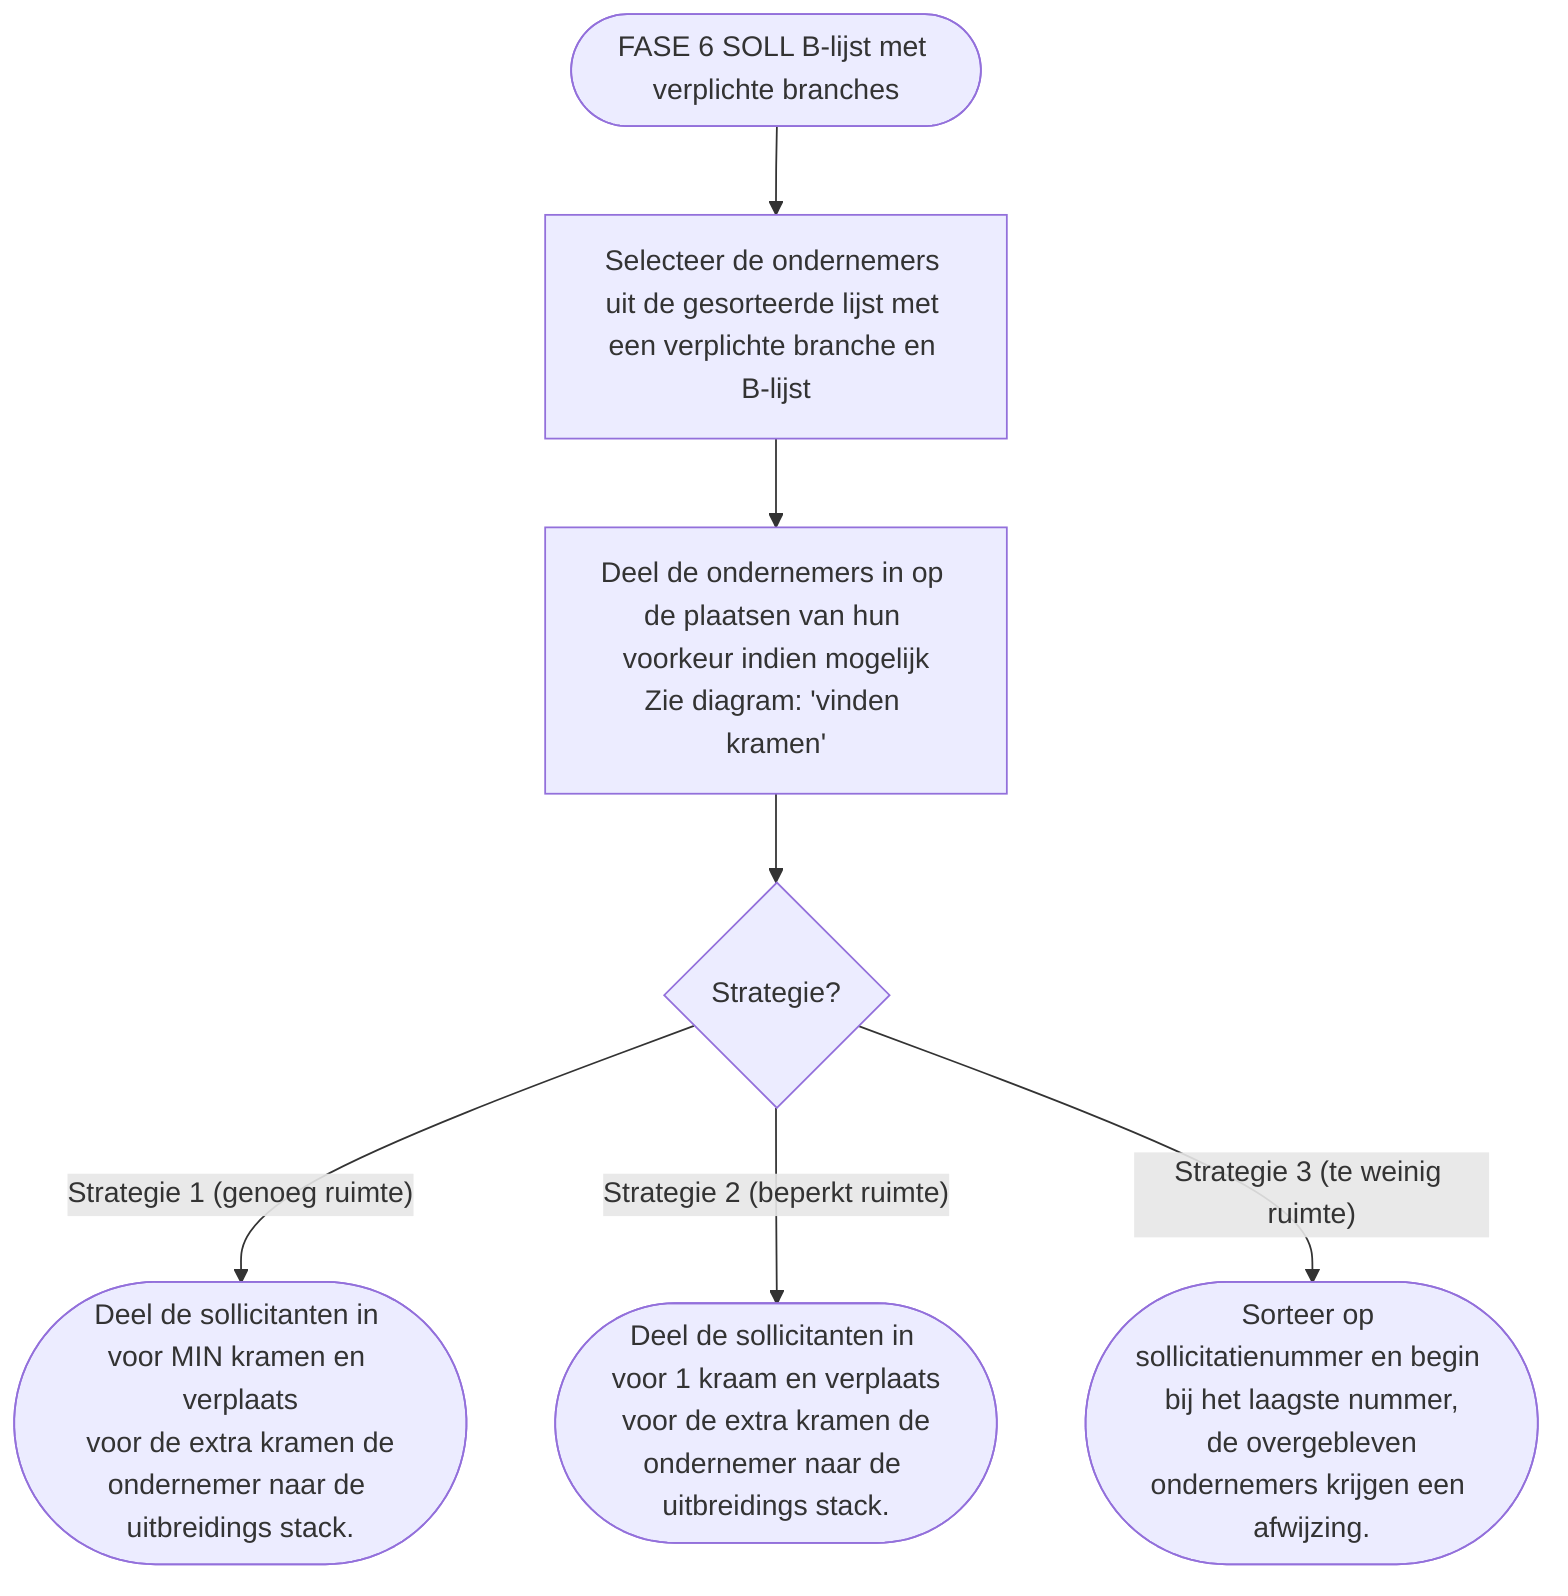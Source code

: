 graph TD
    A([FASE 6 SOLL B-lijst met verplichte branches]) -->
    C[Selecteer de ondernemers uit de gesorteerde lijst met een verplichte branche en B-lijst] -->
    D[Deel de ondernemers in op de plaatsen van hun voorkeur indien mogelijk<br>Zie diagram: 'vinden kramen'] -->
    E{Strategie?}              
    E --"Strategie 1 (genoeg ruimte)"--> E1(["Deel de sollicitanten in voor MIN kramen en verplaats<br> voor de extra kramen de ondernemer naar de uitbreidings stack."])
    E --"Strategie 2 (beperkt ruimte)"--> E2(["Deel de sollicitanten in voor 1 kraam en verplaats<br> voor de extra kramen de ondernemer naar de uitbreidings stack."])
    E --"Strategie 3 (te weinig ruimte)"--> E3(["Sorteer op sollicitatienummer en begin bij het laagste nummer,<br> de overgebleven ondernemers krijgen een afwijzing."])